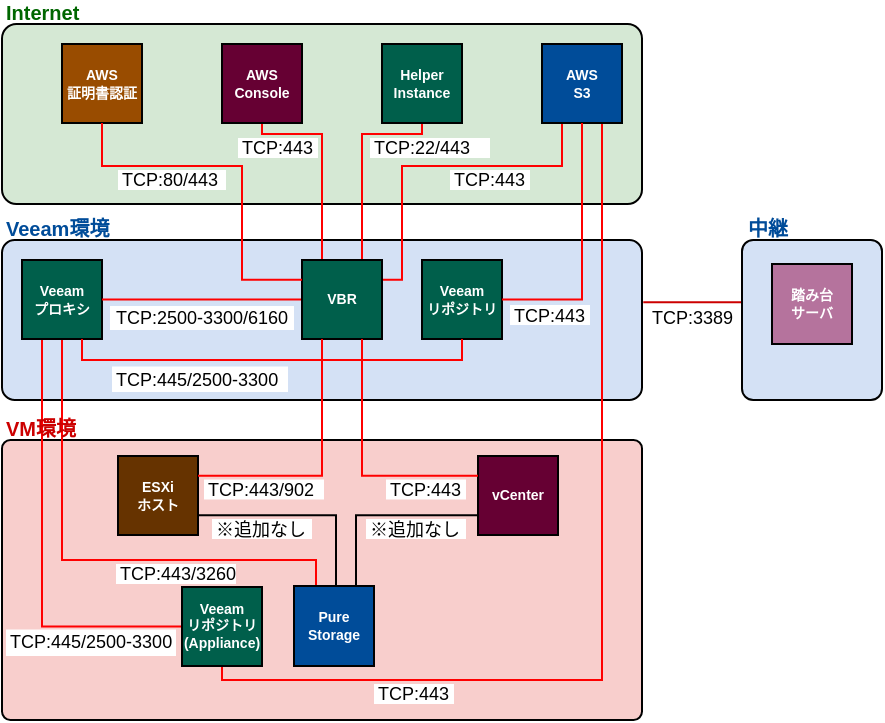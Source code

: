 <mxfile version="28.0.2">
  <diagram name="ページ1" id="RHtc9xqBzX8dG-IQXySC">
    <mxGraphModel dx="839" dy="472" grid="1" gridSize="10" guides="1" tooltips="1" connect="1" arrows="1" fold="1" page="1" pageScale="1" pageWidth="1169" pageHeight="827" math="0" shadow="0">
      <root>
        <mxCell id="0" />
        <mxCell id="1" parent="0" />
        <mxCell id="WyPhDyIGE4Ye550-s1A6-49" value="" style="rounded=1;whiteSpace=wrap;html=1;arcSize=3;fillColor=#F8CECC;strokeColor=default;" parent="1" vertex="1">
          <mxGeometry x="130" y="410" width="320" height="140" as="geometry" />
        </mxCell>
        <mxCell id="WyPhDyIGE4Ye550-s1A6-48" value="" style="rounded=1;whiteSpace=wrap;html=1;arcSize=8;fillColor=#D4E1F5;strokeColor=default;" parent="1" vertex="1">
          <mxGeometry x="130" y="310" width="320" height="80" as="geometry" />
        </mxCell>
        <mxCell id="WyPhDyIGE4Ye550-s1A6-47" value="" style="rounded=1;whiteSpace=wrap;html=1;arcSize=8;strokeColor=default;fillColor=#D5E8D4;" parent="1" vertex="1">
          <mxGeometry x="130" y="202" width="320" height="90" as="geometry" />
        </mxCell>
        <mxCell id="WyPhDyIGE4Ye550-s1A6-42" style="edgeStyle=orthogonalEdgeStyle;rounded=0;orthogonalLoop=1;jettySize=auto;html=1;exitX=1;exitY=0.75;exitDx=0;exitDy=0;entryX=0.5;entryY=0;entryDx=0;entryDy=0;endArrow=none;endFill=0;" parent="1" source="WyPhDyIGE4Ye550-s1A6-2" target="WyPhDyIGE4Ye550-s1A6-32" edge="1">
          <mxGeometry relative="1" as="geometry">
            <Array as="points">
              <mxPoint x="297" y="448" />
              <mxPoint x="297" y="483" />
            </Array>
          </mxGeometry>
        </mxCell>
        <mxCell id="WyPhDyIGE4Ye550-s1A6-2" value="ESXi&lt;div&gt;ホスト&lt;/div&gt;" style="rounded=0;whiteSpace=wrap;html=1;fillColor=#663300;fontStyle=1;fontColor=#FFFFFF;fontSize=7;strokeWidth=1;strokeColor=default;" parent="1" vertex="1">
          <mxGeometry x="188" y="418" width="40" height="39.5" as="geometry" />
        </mxCell>
        <mxCell id="WyPhDyIGE4Ye550-s1A6-40" style="edgeStyle=orthogonalEdgeStyle;rounded=0;orthogonalLoop=1;jettySize=auto;html=1;exitX=0.25;exitY=1;exitDx=0;exitDy=0;entryX=0;entryY=0.5;entryDx=0;entryDy=0;endArrow=none;endFill=0;strokeWidth=1;strokeColor=#FF0000;" parent="1" source="WyPhDyIGE4Ye550-s1A6-12" target="WyPhDyIGE4Ye550-s1A6-15" edge="1">
          <mxGeometry relative="1" as="geometry" />
        </mxCell>
        <mxCell id="WyPhDyIGE4Ye550-s1A6-41" style="edgeStyle=orthogonalEdgeStyle;rounded=0;orthogonalLoop=1;jettySize=auto;html=1;entryX=0.25;entryY=0;entryDx=0;entryDy=0;endArrow=none;endFill=0;strokeWidth=1;strokeColor=#FF0000;exitX=0.5;exitY=1;exitDx=0;exitDy=0;" parent="1" source="WyPhDyIGE4Ye550-s1A6-12" target="WyPhDyIGE4Ye550-s1A6-32" edge="1">
          <mxGeometry relative="1" as="geometry">
            <mxPoint x="220" y="370" as="sourcePoint" />
            <Array as="points">
              <mxPoint x="160" y="470" />
              <mxPoint x="287" y="470" />
              <mxPoint x="287" y="483" />
            </Array>
          </mxGeometry>
        </mxCell>
        <mxCell id="WyPhDyIGE4Ye550-s1A6-12" value="&lt;b&gt;&lt;font style=&quot;color: rgb(255, 255, 255);&quot;&gt;Veeam&lt;/font&gt;&lt;/b&gt;&lt;div&gt;&lt;font color=&quot;#ffffff&quot;&gt;&lt;b&gt;プロキシ&lt;/b&gt;&lt;/font&gt;&lt;/div&gt;" style="rounded=0;whiteSpace=wrap;html=1;fillColor=light-dark(#005f4b, #ededed);fontSize=7;strokeWidth=1;strokeColor=default;" parent="1" vertex="1">
          <mxGeometry x="140" y="320" width="40" height="39.5" as="geometry" />
        </mxCell>
        <mxCell id="WyPhDyIGE4Ye550-s1A6-45" style="edgeStyle=orthogonalEdgeStyle;rounded=0;orthogonalLoop=1;jettySize=auto;html=1;exitX=0;exitY=0.75;exitDx=0;exitDy=0;entryX=0.75;entryY=0;entryDx=0;entryDy=0;endArrow=none;endFill=0;" parent="1" source="WyPhDyIGE4Ye550-s1A6-13" target="WyPhDyIGE4Ye550-s1A6-32" edge="1">
          <mxGeometry relative="1" as="geometry">
            <Array as="points">
              <mxPoint x="307" y="448" />
              <mxPoint x="307" y="483" />
            </Array>
          </mxGeometry>
        </mxCell>
        <mxCell id="WyPhDyIGE4Ye550-s1A6-13" value="&lt;b&gt;&lt;font style=&quot;color: rgb(255, 255, 255);&quot;&gt;vCenter&lt;/font&gt;&lt;/b&gt;" style="rounded=0;whiteSpace=wrap;html=1;fillColor=light-dark(#660033,#EDEDED);fontSize=7;strokeWidth=1;strokeColor=default;" parent="1" vertex="1">
          <mxGeometry x="368" y="418" width="40" height="39.5" as="geometry" />
        </mxCell>
        <mxCell id="WyPhDyIGE4Ye550-s1A6-35" style="edgeStyle=orthogonalEdgeStyle;rounded=0;orthogonalLoop=1;jettySize=auto;html=1;exitX=1;exitY=0.25;exitDx=0;exitDy=0;entryX=0.25;entryY=1;entryDx=0;entryDy=0;endArrow=none;endFill=0;strokeWidth=1;strokeColor=#FF0000;" parent="1" source="WyPhDyIGE4Ye550-s1A6-14" target="WyPhDyIGE4Ye550-s1A6-16" edge="1">
          <mxGeometry relative="1" as="geometry">
            <Array as="points">
              <mxPoint x="330" y="330" />
              <mxPoint x="330" y="273" />
              <mxPoint x="410" y="273" />
            </Array>
          </mxGeometry>
        </mxCell>
        <mxCell id="WyPhDyIGE4Ye550-s1A6-36" style="edgeStyle=orthogonalEdgeStyle;rounded=0;orthogonalLoop=1;jettySize=auto;html=1;exitX=0.75;exitY=0;exitDx=0;exitDy=0;entryX=0.5;entryY=1;entryDx=0;entryDy=0;endArrow=none;endFill=0;strokeWidth=1;strokeColor=#FF0000;" parent="1" source="WyPhDyIGE4Ye550-s1A6-14" target="WyPhDyIGE4Ye550-s1A6-18" edge="1">
          <mxGeometry relative="1" as="geometry">
            <Array as="points">
              <mxPoint x="310" y="257" />
              <mxPoint x="340" y="257" />
            </Array>
          </mxGeometry>
        </mxCell>
        <mxCell id="WyPhDyIGE4Ye550-s1A6-37" style="edgeStyle=orthogonalEdgeStyle;rounded=0;orthogonalLoop=1;jettySize=auto;html=1;exitX=0.25;exitY=0;exitDx=0;exitDy=0;entryX=0.5;entryY=1;entryDx=0;entryDy=0;endArrow=none;endFill=0;strokeWidth=1;strokeColor=#FF0000;" parent="1" source="WyPhDyIGE4Ye550-s1A6-14" target="WyPhDyIGE4Ye550-s1A6-17" edge="1">
          <mxGeometry relative="1" as="geometry">
            <Array as="points">
              <mxPoint x="290" y="257" />
              <mxPoint x="260" y="257" />
            </Array>
          </mxGeometry>
        </mxCell>
        <mxCell id="WyPhDyIGE4Ye550-s1A6-38" style="edgeStyle=orthogonalEdgeStyle;rounded=0;orthogonalLoop=1;jettySize=auto;html=1;exitX=0;exitY=0.5;exitDx=0;exitDy=0;entryX=1;entryY=0.5;entryDx=0;entryDy=0;endArrow=none;endFill=0;strokeWidth=1;strokeColor=#FF0000;" parent="1" edge="1">
          <mxGeometry relative="1" as="geometry">
            <mxPoint x="280" y="339.75" as="sourcePoint" />
            <mxPoint x="180" y="339.75" as="targetPoint" />
          </mxGeometry>
        </mxCell>
        <mxCell id="WyPhDyIGE4Ye550-s1A6-14" value="&lt;b&gt;&lt;font style=&quot;color: rgb(255, 255, 255);&quot;&gt;VBR&lt;/font&gt;&lt;/b&gt;" style="rounded=0;whiteSpace=wrap;html=1;fillColor=light-dark(#005f4b, #ededed);fontSize=7;strokeWidth=1;strokeColor=default;" parent="1" vertex="1">
          <mxGeometry x="280" y="320" width="40" height="39.5" as="geometry" />
        </mxCell>
        <mxCell id="WyPhDyIGE4Ye550-s1A6-46" style="edgeStyle=orthogonalEdgeStyle;rounded=0;orthogonalLoop=1;jettySize=auto;html=1;entryX=0.75;entryY=1;entryDx=0;entryDy=0;endArrow=none;endFill=0;strokeWidth=1;strokeColor=#FF0000;exitX=0.5;exitY=1;exitDx=0;exitDy=0;" parent="1" source="WyPhDyIGE4Ye550-s1A6-15" target="WyPhDyIGE4Ye550-s1A6-16" edge="1">
          <mxGeometry relative="1" as="geometry">
            <mxPoint x="220" y="550" as="sourcePoint" />
            <Array as="points">
              <mxPoint x="240" y="530" />
              <mxPoint x="430" y="530" />
            </Array>
          </mxGeometry>
        </mxCell>
        <mxCell id="WyPhDyIGE4Ye550-s1A6-15" value="&lt;div&gt;&lt;font color=&quot;#ffffff&quot;&gt;&lt;b&gt;Veeam&lt;/b&gt;&lt;/font&gt;&lt;/div&gt;&lt;div&gt;&lt;font color=&quot;#ffffff&quot;&gt;&lt;b&gt;リポジトリ&lt;/b&gt;&lt;/font&gt;&lt;/div&gt;&lt;div&gt;&lt;font color=&quot;#ffffff&quot;&gt;&lt;b&gt;(Appliance)&lt;/b&gt;&lt;/font&gt;&lt;/div&gt;" style="rounded=0;whiteSpace=wrap;html=1;fillColor=light-dark(#005f4b, #ededed);fontSize=7;strokeWidth=1;strokeColor=default;" parent="1" vertex="1">
          <mxGeometry x="220" y="483.5" width="40" height="39.5" as="geometry" />
        </mxCell>
        <mxCell id="WyPhDyIGE4Ye550-s1A6-16" value="&lt;font color=&quot;#ffffff&quot;&gt;&lt;b&gt;AWS&lt;/b&gt;&lt;/font&gt;&lt;div&gt;&lt;font color=&quot;#ffffff&quot;&gt;&lt;b&gt;S3&lt;/b&gt;&lt;/font&gt;&lt;/div&gt;" style="rounded=0;whiteSpace=wrap;html=1;fillColor=light-dark(#004c99, #EDEDED);fontSize=7;strokeWidth=1;strokeColor=default;" parent="1" vertex="1">
          <mxGeometry x="400" y="212" width="40" height="39.5" as="geometry" />
        </mxCell>
        <mxCell id="WyPhDyIGE4Ye550-s1A6-17" value="&lt;font color=&quot;#ffffff&quot;&gt;&lt;b&gt;AWS&lt;/b&gt;&lt;/font&gt;&lt;div&gt;&lt;font color=&quot;#ffffff&quot;&gt;&lt;b&gt;Console&lt;/b&gt;&lt;/font&gt;&lt;/div&gt;" style="rounded=0;whiteSpace=wrap;html=1;fillColor=light-dark(#660033,#EDEDED);fontSize=7;strokeWidth=1;strokeColor=default;" parent="1" vertex="1">
          <mxGeometry x="240" y="212" width="40" height="39.5" as="geometry" />
        </mxCell>
        <mxCell id="WyPhDyIGE4Ye550-s1A6-18" value="&lt;font color=&quot;#ffffff&quot;&gt;&lt;b&gt;Helper&lt;/b&gt;&lt;/font&gt;&lt;div&gt;&lt;font color=&quot;#ffffff&quot;&gt;&lt;b&gt;Instance&lt;/b&gt;&lt;/font&gt;&lt;/div&gt;" style="rounded=0;whiteSpace=wrap;html=1;fillColor=light-dark(#005f4b, #ededed);fontSize=7;strokeWidth=1;strokeColor=default;" parent="1" vertex="1">
          <mxGeometry x="320" y="212" width="40" height="39.5" as="geometry" />
        </mxCell>
        <mxCell id="WyPhDyIGE4Ye550-s1A6-24" value="&lt;font color=&quot;#ffffff&quot;&gt;&lt;b&gt;AWS&lt;br&gt;&lt;/b&gt;&lt;/font&gt;&lt;div&gt;&lt;font color=&quot;#ffffff&quot;&gt;&lt;b&gt;証明書認証&lt;/b&gt;&lt;/font&gt;&lt;/div&gt;" style="rounded=0;whiteSpace=wrap;html=1;fillColor=light-dark(#994C00,#EDEDED);fontSize=7;strokeWidth=1;strokeColor=default;" parent="1" vertex="1">
          <mxGeometry x="160" y="212" width="40" height="39.5" as="geometry" />
        </mxCell>
        <mxCell id="WyPhDyIGE4Ye550-s1A6-32" value="Pure Storage" style="rounded=0;whiteSpace=wrap;html=1;fontStyle=1;strokeColor=default;fillColor=#004C99;fontColor=light-dark(#ffffff, #ededed);fontSize=7;strokeWidth=1;" parent="1" vertex="1">
          <mxGeometry x="276" y="483" width="40" height="40" as="geometry" />
        </mxCell>
        <mxCell id="WyPhDyIGE4Ye550-s1A6-33" value="&lt;b&gt;&lt;font style=&quot;color: rgb(255, 255, 255);&quot;&gt;Veeam&lt;/font&gt;&lt;/b&gt;&lt;div&gt;&lt;font color=&quot;#ffffff&quot;&gt;&lt;b&gt;リポジトリ&lt;/b&gt;&lt;/font&gt;&lt;/div&gt;" style="rounded=0;whiteSpace=wrap;html=1;fillColor=light-dark(#005f4b, #ededed);fontSize=7;strokeWidth=1;strokeColor=default;" parent="1" vertex="1">
          <mxGeometry x="340" y="320" width="40" height="39.5" as="geometry" />
        </mxCell>
        <mxCell id="WyPhDyIGE4Ye550-s1A6-34" style="edgeStyle=orthogonalEdgeStyle;rounded=0;orthogonalLoop=1;jettySize=auto;html=1;exitX=0;exitY=0.25;exitDx=0;exitDy=0;entryX=0.5;entryY=1;entryDx=0;entryDy=0;endArrow=none;endFill=0;strokeWidth=1;strokeColor=#FF0000;" parent="1" source="WyPhDyIGE4Ye550-s1A6-14" target="WyPhDyIGE4Ye550-s1A6-24" edge="1">
          <mxGeometry relative="1" as="geometry">
            <Array as="points">
              <mxPoint x="250" y="330" />
              <mxPoint x="250" y="273" />
              <mxPoint x="180" y="273" />
            </Array>
          </mxGeometry>
        </mxCell>
        <mxCell id="WyPhDyIGE4Ye550-s1A6-51" value="TCP:443" style="text;html=1;align=left;verticalAlign=middle;whiteSpace=wrap;rounded=0;fontSize=9;fontStyle=0;fillColor=default;" parent="1" vertex="1">
          <mxGeometry x="316" y="532" width="40" height="10" as="geometry" />
        </mxCell>
        <mxCell id="WyPhDyIGE4Ye550-s1A6-52" value="TCP:443/3260" style="text;html=1;align=left;verticalAlign=middle;whiteSpace=wrap;rounded=0;fontSize=9;fontStyle=0;fillColor=default;" parent="1" vertex="1">
          <mxGeometry x="187" y="472" width="60" height="10" as="geometry" />
        </mxCell>
        <mxCell id="WyPhDyIGE4Ye550-s1A6-55" value="TCP:443" style="text;html=1;align=left;verticalAlign=middle;whiteSpace=wrap;rounded=0;fontSize=9;fontStyle=0;rotation=0;fillColor=default;" parent="1" vertex="1">
          <mxGeometry x="322" y="429.75" width="40" height="10" as="geometry" />
        </mxCell>
        <mxCell id="WyPhDyIGE4Ye550-s1A6-56" value="TCP:443/902" style="text;html=1;align=left;verticalAlign=middle;whiteSpace=wrap;rounded=0;fontSize=9;fontStyle=0;rotation=0;fillColor=default;" parent="1" vertex="1">
          <mxGeometry x="231" y="429.75" width="60" height="10" as="geometry" />
        </mxCell>
        <mxCell id="WyPhDyIGE4Ye550-s1A6-57" value="TCP:22/&lt;span style=&quot;background-color: transparent; color: light-dark(rgb(0, 0, 0), rgb(255, 255, 255));&quot;&gt;443&lt;/span&gt;" style="text;html=1;align=left;verticalAlign=middle;whiteSpace=wrap;rounded=0;fontSize=9;fontStyle=0;fillColor=default;" parent="1" vertex="1">
          <mxGeometry x="314" y="259" width="60" height="10" as="geometry" />
        </mxCell>
        <mxCell id="WyPhDyIGE4Ye550-s1A6-59" value="TCP:443" style="text;html=1;align=left;verticalAlign=middle;whiteSpace=wrap;rounded=0;fontSize=9;fontStyle=0;fillColor=default;" parent="1" vertex="1">
          <mxGeometry x="248" y="259" width="40" height="10" as="geometry" />
        </mxCell>
        <mxCell id="WyPhDyIGE4Ye550-s1A6-60" value="TCP:80/&lt;span style=&quot;background-color: transparent; color: light-dark(rgb(0, 0, 0), rgb(255, 255, 255));&quot;&gt;443&lt;/span&gt;" style="text;html=1;align=left;verticalAlign=middle;whiteSpace=wrap;rounded=0;fontSize=9;fontStyle=0;fillColor=default;" parent="1" vertex="1">
          <mxGeometry x="188" y="275" width="54" height="10" as="geometry" />
        </mxCell>
        <mxCell id="WyPhDyIGE4Ye550-s1A6-61" value="TCP:443" style="text;html=1;align=left;verticalAlign=middle;whiteSpace=wrap;rounded=0;fontSize=9;fontStyle=0;fillColor=default;" parent="1" vertex="1">
          <mxGeometry x="354" y="275" width="40" height="10" as="geometry" />
        </mxCell>
        <mxCell id="WyPhDyIGE4Ye550-s1A6-62" value="TCP:&lt;span style=&quot;background-color: transparent; color: light-dark(rgb(0, 0, 0), rgb(255, 255, 255));&quot;&gt;2500-3300/&lt;/span&gt;&lt;span style=&quot;background-color: transparent; color: light-dark(rgb(0, 0, 0), rgb(255, 255, 255));&quot;&gt;6160&lt;/span&gt;" style="text;html=1;align=center;verticalAlign=middle;whiteSpace=wrap;rounded=0;fontSize=9;fontStyle=0;strokeColor=none;fillColor=default;" parent="1" vertex="1">
          <mxGeometry x="184" y="343" width="92" height="12" as="geometry" />
        </mxCell>
        <mxCell id="WyPhDyIGE4Ye550-s1A6-64" value="TCP:445/&lt;span style=&quot;background-color: transparent; color: light-dark(rgb(0, 0, 0), rgb(255, 255, 255));&quot;&gt;2500-3300&lt;/span&gt;" style="text;html=1;align=left;verticalAlign=middle;whiteSpace=wrap;rounded=0;fontSize=9;fontStyle=0;fillColor=default;" parent="1" vertex="1">
          <mxGeometry x="132" y="504.75" width="85" height="13.25" as="geometry" />
        </mxCell>
        <mxCell id="WyPhDyIGE4Ye550-s1A6-65" style="edgeStyle=orthogonalEdgeStyle;rounded=0;orthogonalLoop=1;jettySize=auto;html=1;exitX=1;exitY=0.5;exitDx=0;exitDy=0;entryX=0.5;entryY=1;entryDx=0;entryDy=0;endArrow=none;endFill=0;strokeWidth=1;strokeColor=#FF0000;" parent="1" source="WyPhDyIGE4Ye550-s1A6-33" target="WyPhDyIGE4Ye550-s1A6-16" edge="1">
          <mxGeometry relative="1" as="geometry">
            <mxPoint x="410" y="350.375" as="sourcePoint" />
            <mxPoint x="500" y="280" as="targetPoint" />
            <Array as="points">
              <mxPoint x="420" y="340" />
            </Array>
          </mxGeometry>
        </mxCell>
        <mxCell id="WyPhDyIGE4Ye550-s1A6-66" value="TCP:443" style="text;html=1;align=left;verticalAlign=middle;whiteSpace=wrap;rounded=0;fontSize=9;fontStyle=0;fillColor=default;" parent="1" vertex="1">
          <mxGeometry x="384" y="342.5" width="40" height="10" as="geometry" />
        </mxCell>
        <mxCell id="WyPhDyIGE4Ye550-s1A6-67" style="edgeStyle=orthogonalEdgeStyle;rounded=0;orthogonalLoop=1;jettySize=auto;html=1;entryX=0.5;entryY=1;entryDx=0;entryDy=0;endArrow=none;endFill=0;strokeWidth=1;strokeColor=#FF0000;" parent="1" source="WyPhDyIGE4Ye550-s1A6-12" target="WyPhDyIGE4Ye550-s1A6-33" edge="1">
          <mxGeometry relative="1" as="geometry">
            <mxPoint x="170" y="360" as="sourcePoint" />
            <mxPoint x="200" y="510" as="targetPoint" />
            <Array as="points">
              <mxPoint x="170" y="370" />
              <mxPoint x="360" y="370" />
            </Array>
          </mxGeometry>
        </mxCell>
        <mxCell id="WyPhDyIGE4Ye550-s1A6-84" value="TCP:445/&lt;span style=&quot;background-color: transparent; color: light-dark(rgb(0, 0, 0), rgb(255, 255, 255));&quot;&gt;2500-3300&lt;/span&gt;" style="text;html=1;align=left;verticalAlign=middle;whiteSpace=wrap;rounded=0;fontSize=9;fontStyle=0;fillColor=default;" parent="1" vertex="1">
          <mxGeometry x="185" y="373.25" width="88" height="12.75" as="geometry" />
        </mxCell>
        <mxCell id="WyPhDyIGE4Ye550-s1A6-87" style="edgeStyle=orthogonalEdgeStyle;rounded=0;orthogonalLoop=1;jettySize=auto;html=1;entryX=0.25;entryY=1;entryDx=0;entryDy=0;endArrow=none;endFill=0;strokeWidth=1;strokeColor=#FF0000;exitX=1;exitY=0.25;exitDx=0;exitDy=0;" parent="1" source="WyPhDyIGE4Ye550-s1A6-2" target="WyPhDyIGE4Ye550-s1A6-14" edge="1">
          <mxGeometry relative="1" as="geometry">
            <mxPoint x="240" y="438" as="sourcePoint" />
            <mxPoint x="301" y="383" as="targetPoint" />
            <Array as="points">
              <mxPoint x="290" y="428" />
            </Array>
          </mxGeometry>
        </mxCell>
        <mxCell id="WyPhDyIGE4Ye550-s1A6-88" style="edgeStyle=orthogonalEdgeStyle;rounded=0;orthogonalLoop=1;jettySize=auto;html=1;endArrow=none;endFill=0;strokeWidth=1;strokeColor=#FF0000;exitX=0;exitY=0.25;exitDx=0;exitDy=0;entryX=0.75;entryY=1;entryDx=0;entryDy=0;" parent="1" source="WyPhDyIGE4Ye550-s1A6-13" edge="1" target="WyPhDyIGE4Ye550-s1A6-14">
          <mxGeometry relative="1" as="geometry">
            <mxPoint x="228" y="438" as="sourcePoint" />
            <mxPoint x="310" y="370" as="targetPoint" />
            <Array as="points">
              <mxPoint x="310" y="428" />
            </Array>
          </mxGeometry>
        </mxCell>
        <mxCell id="WyPhDyIGE4Ye550-s1A6-91" value="※追加なし" style="text;html=1;align=left;verticalAlign=middle;whiteSpace=wrap;rounded=0;fontSize=9;fontStyle=0;rotation=0;fillColor=default;" parent="1" vertex="1">
          <mxGeometry x="312" y="449.5" width="50" height="10" as="geometry" />
        </mxCell>
        <mxCell id="WyPhDyIGE4Ye550-s1A6-93" value="※追加なし" style="text;html=1;align=left;verticalAlign=middle;whiteSpace=wrap;rounded=0;fontSize=9;fontStyle=0;rotation=0;fillColor=default;" parent="1" vertex="1">
          <mxGeometry x="235" y="449.5" width="50" height="10" as="geometry" />
        </mxCell>
        <mxCell id="2X6kUBbDuDMBbJsh_p0a-3" value="" style="endArrow=none;html=1;rounded=0;entryX=0.051;entryY=0.389;entryDx=0;entryDy=0;exitX=1.002;exitY=0.389;exitDx=0;exitDy=0;strokeColor=#CC0000;exitPerimeter=0;entryPerimeter=0;" edge="1" parent="1" source="WyPhDyIGE4Ye550-s1A6-48" target="2X6kUBbDuDMBbJsh_p0a-10">
          <mxGeometry width="50" height="50" relative="1" as="geometry">
            <mxPoint x="310" y="400" as="sourcePoint" />
            <mxPoint x="360" y="350" as="targetPoint" />
          </mxGeometry>
        </mxCell>
        <mxCell id="2X6kUBbDuDMBbJsh_p0a-6" value="TCP:3389" style="text;html=1;align=left;verticalAlign=middle;whiteSpace=wrap;rounded=0;fontSize=9;fontStyle=0" vertex="1" parent="1">
          <mxGeometry x="453" y="343.5" width="40" height="10" as="geometry" />
        </mxCell>
        <mxCell id="2X6kUBbDuDMBbJsh_p0a-7" value="Internet" style="text;html=1;align=left;verticalAlign=middle;whiteSpace=wrap;rounded=0;fontSize=10;fontStyle=1;fontColor=#006600;" vertex="1" parent="1">
          <mxGeometry x="130" y="190" width="50" height="12" as="geometry" />
        </mxCell>
        <mxCell id="2X6kUBbDuDMBbJsh_p0a-8" value="Veeam環境" style="text;html=1;align=left;verticalAlign=middle;whiteSpace=wrap;rounded=0;fontSize=10;fontStyle=1;fontColor=#004C99;" vertex="1" parent="1">
          <mxGeometry x="130" y="298" width="60" height="12" as="geometry" />
        </mxCell>
        <mxCell id="2X6kUBbDuDMBbJsh_p0a-9" value="VM環境" style="text;html=1;align=left;verticalAlign=middle;whiteSpace=wrap;rounded=0;fontSize=10;fontStyle=1;fontColor=#CC0000;" vertex="1" parent="1">
          <mxGeometry x="130" y="398" width="80" height="12" as="geometry" />
        </mxCell>
        <mxCell id="2X6kUBbDuDMBbJsh_p0a-10" value="" style="rounded=1;whiteSpace=wrap;html=1;arcSize=8;fillColor=#D4E1F5;strokeColor=default;" vertex="1" parent="1">
          <mxGeometry x="500" y="310" width="70" height="80" as="geometry" />
        </mxCell>
        <mxCell id="2X6kUBbDuDMBbJsh_p0a-1" value="&lt;font color=&quot;#ffffff&quot;&gt;&lt;b&gt;踏み台&lt;/b&gt;&lt;/font&gt;&lt;div&gt;&lt;font color=&quot;#ffffff&quot;&gt;&lt;b&gt;サーバ&lt;/b&gt;&lt;/font&gt;&lt;/div&gt;" style="rounded=0;whiteSpace=wrap;html=1;fillColor=light-dark(#B5739D,#EDEDED);fontSize=7;strokeWidth=1;strokeColor=default;" vertex="1" parent="1">
          <mxGeometry x="515" y="322" width="40" height="40" as="geometry" />
        </mxCell>
        <mxCell id="2X6kUBbDuDMBbJsh_p0a-12" value="中継" style="text;html=1;align=left;verticalAlign=middle;whiteSpace=wrap;rounded=0;fontSize=10;fontStyle=1;fontColor=#004C99;" vertex="1" parent="1">
          <mxGeometry x="501" y="298" width="29" height="12" as="geometry" />
        </mxCell>
      </root>
    </mxGraphModel>
  </diagram>
</mxfile>

